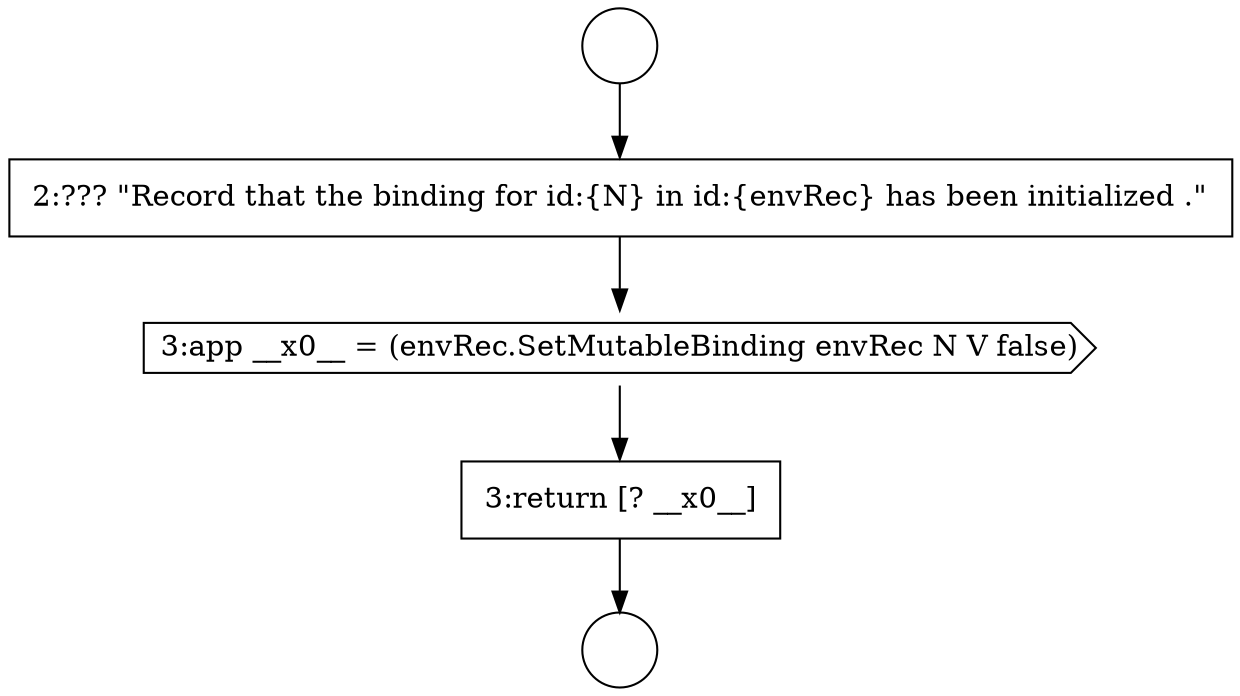 digraph {
  node1110 [shape=circle label=" " color="black" fillcolor="white" style=filled]
  node1111 [shape=circle label=" " color="black" fillcolor="white" style=filled]
  node1114 [shape=none, margin=0, label=<<font color="black">
    <table border="0" cellborder="1" cellspacing="0" cellpadding="10">
      <tr><td align="left">3:return [? __x0__]</td></tr>
    </table>
  </font>> color="black" fillcolor="white" style=filled]
  node1112 [shape=none, margin=0, label=<<font color="black">
    <table border="0" cellborder="1" cellspacing="0" cellpadding="10">
      <tr><td align="left">2:??? &quot;Record that the binding for id:{N} in id:{envRec} has been initialized .&quot;</td></tr>
    </table>
  </font>> color="black" fillcolor="white" style=filled]
  node1113 [shape=cds, label=<<font color="black">3:app __x0__ = (envRec.SetMutableBinding envRec N V false)</font>> color="black" fillcolor="white" style=filled]
  node1110 -> node1112 [ color="black"]
  node1112 -> node1113 [ color="black"]
  node1113 -> node1114 [ color="black"]
  node1114 -> node1111 [ color="black"]
}
